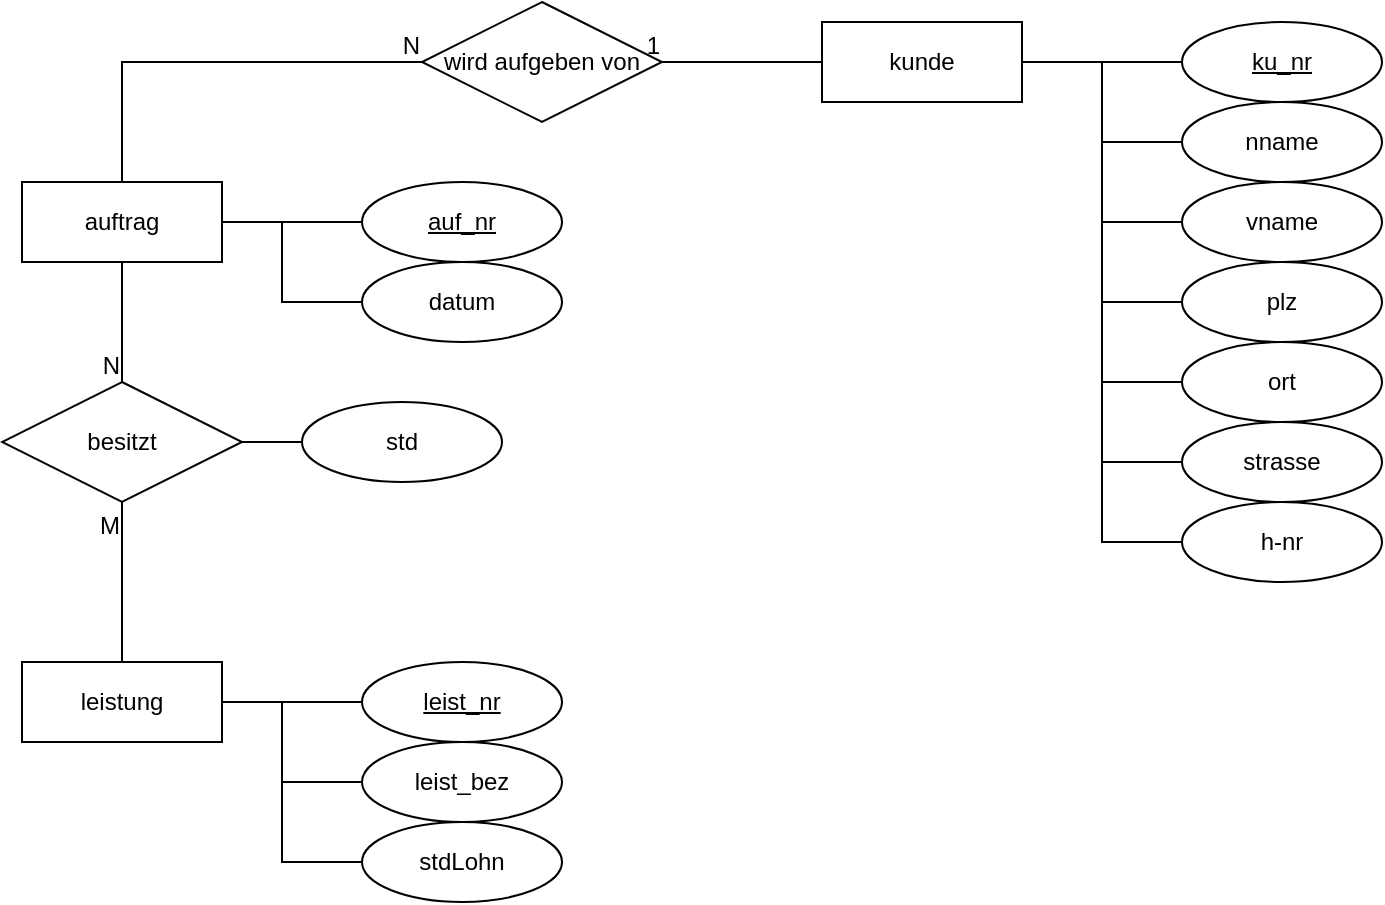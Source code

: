 <mxfile version="24.0.4" type="device">
  <diagram id="R2lEEEUBdFMjLlhIrx00" name="Page-1">
    <mxGraphModel dx="1791" dy="1212" grid="1" gridSize="10" guides="1" tooltips="1" connect="1" arrows="1" fold="1" page="1" pageScale="1" pageWidth="850" pageHeight="1100" math="0" shadow="0" extFonts="Permanent Marker^https://fonts.googleapis.com/css?family=Permanent+Marker">
      <root>
        <mxCell id="0" />
        <mxCell id="1" parent="0" />
        <mxCell id="WS3lFItaLBJ8K-O27BAu-2" value="leistung" style="whiteSpace=wrap;html=1;align=center;" vertex="1" parent="1">
          <mxGeometry x="110" y="430" width="100" height="40" as="geometry" />
        </mxCell>
        <mxCell id="WS3lFItaLBJ8K-O27BAu-3" value="auftrag" style="whiteSpace=wrap;html=1;align=center;" vertex="1" parent="1">
          <mxGeometry x="110" y="190" width="100" height="40" as="geometry" />
        </mxCell>
        <mxCell id="WS3lFItaLBJ8K-O27BAu-5" value="kunde" style="whiteSpace=wrap;html=1;align=center;" vertex="1" parent="1">
          <mxGeometry x="510" y="110" width="100" height="40" as="geometry" />
        </mxCell>
        <mxCell id="WS3lFItaLBJ8K-O27BAu-6" value="besitzt" style="shape=rhombus;perimeter=rhombusPerimeter;whiteSpace=wrap;html=1;align=center;" vertex="1" parent="1">
          <mxGeometry x="100" y="290" width="120" height="60" as="geometry" />
        </mxCell>
        <mxCell id="WS3lFItaLBJ8K-O27BAu-8" value="" style="endArrow=none;html=1;rounded=0;entryX=0.5;entryY=1;entryDx=0;entryDy=0;exitX=0.5;exitY=0;exitDx=0;exitDy=0;" edge="1" parent="1" source="WS3lFItaLBJ8K-O27BAu-2" target="WS3lFItaLBJ8K-O27BAu-6">
          <mxGeometry relative="1" as="geometry">
            <mxPoint x="320" y="1000" as="sourcePoint" />
            <mxPoint x="480" y="1000" as="targetPoint" />
          </mxGeometry>
        </mxCell>
        <mxCell id="WS3lFItaLBJ8K-O27BAu-9" value="M" style="resizable=0;html=1;whiteSpace=wrap;align=right;verticalAlign=bottom;" connectable="0" vertex="1" parent="WS3lFItaLBJ8K-O27BAu-8">
          <mxGeometry x="1" relative="1" as="geometry">
            <mxPoint y="20" as="offset" />
          </mxGeometry>
        </mxCell>
        <mxCell id="WS3lFItaLBJ8K-O27BAu-10" value="" style="endArrow=none;html=1;rounded=0;entryX=0.5;entryY=0;entryDx=0;entryDy=0;exitX=0.5;exitY=1;exitDx=0;exitDy=0;" edge="1" parent="1" source="WS3lFItaLBJ8K-O27BAu-3" target="WS3lFItaLBJ8K-O27BAu-6">
          <mxGeometry relative="1" as="geometry">
            <mxPoint x="180" y="760" as="sourcePoint" />
            <mxPoint x="340" y="760" as="targetPoint" />
          </mxGeometry>
        </mxCell>
        <mxCell id="WS3lFItaLBJ8K-O27BAu-11" value="N" style="resizable=0;html=1;whiteSpace=wrap;align=right;verticalAlign=bottom;" connectable="0" vertex="1" parent="WS3lFItaLBJ8K-O27BAu-10">
          <mxGeometry x="1" relative="1" as="geometry" />
        </mxCell>
        <mxCell id="WS3lFItaLBJ8K-O27BAu-12" value="std" style="ellipse;whiteSpace=wrap;html=1;align=center;" vertex="1" parent="1">
          <mxGeometry x="250" y="300" width="100" height="40" as="geometry" />
        </mxCell>
        <mxCell id="WS3lFItaLBJ8K-O27BAu-13" value="" style="endArrow=none;html=1;rounded=0;exitX=1;exitY=0.5;exitDx=0;exitDy=0;entryX=0;entryY=0.5;entryDx=0;entryDy=0;" edge="1" parent="1" source="WS3lFItaLBJ8K-O27BAu-6" target="WS3lFItaLBJ8K-O27BAu-12">
          <mxGeometry relative="1" as="geometry">
            <mxPoint x="320" y="790" as="sourcePoint" />
            <mxPoint x="480" y="790" as="targetPoint" />
          </mxGeometry>
        </mxCell>
        <mxCell id="WS3lFItaLBJ8K-O27BAu-14" value="leist&lt;span style=&quot;background-color: initial;&quot;&gt;_nr&lt;/span&gt;" style="ellipse;whiteSpace=wrap;html=1;align=center;fontStyle=4;" vertex="1" parent="1">
          <mxGeometry x="280" y="430" width="100" height="40" as="geometry" />
        </mxCell>
        <mxCell id="WS3lFItaLBJ8K-O27BAu-15" value="nname" style="ellipse;whiteSpace=wrap;html=1;align=center;" vertex="1" parent="1">
          <mxGeometry x="690" y="150" width="100" height="40" as="geometry" />
        </mxCell>
        <mxCell id="WS3lFItaLBJ8K-O27BAu-16" value="vname" style="ellipse;whiteSpace=wrap;html=1;align=center;" vertex="1" parent="1">
          <mxGeometry x="690" y="190" width="100" height="40" as="geometry" />
        </mxCell>
        <mxCell id="WS3lFItaLBJ8K-O27BAu-17" value="ku_nr" style="ellipse;whiteSpace=wrap;html=1;align=center;fontStyle=4;" vertex="1" parent="1">
          <mxGeometry x="690" y="110" width="100" height="40" as="geometry" />
        </mxCell>
        <mxCell id="WS3lFItaLBJ8K-O27BAu-19" value="plz" style="ellipse;whiteSpace=wrap;html=1;align=center;" vertex="1" parent="1">
          <mxGeometry x="690" y="230" width="100" height="40" as="geometry" />
        </mxCell>
        <mxCell id="WS3lFItaLBJ8K-O27BAu-20" value="ort" style="ellipse;whiteSpace=wrap;html=1;align=center;" vertex="1" parent="1">
          <mxGeometry x="690" y="270" width="100" height="40" as="geometry" />
        </mxCell>
        <mxCell id="WS3lFItaLBJ8K-O27BAu-21" value="strasse" style="ellipse;whiteSpace=wrap;html=1;align=center;" vertex="1" parent="1">
          <mxGeometry x="690" y="310" width="100" height="40" as="geometry" />
        </mxCell>
        <mxCell id="WS3lFItaLBJ8K-O27BAu-22" value="h-nr" style="ellipse;whiteSpace=wrap;html=1;align=center;" vertex="1" parent="1">
          <mxGeometry x="690" y="350" width="100" height="40" as="geometry" />
        </mxCell>
        <mxCell id="WS3lFItaLBJ8K-O27BAu-23" value="" style="endArrow=none;html=1;rounded=0;exitX=1;exitY=0.5;exitDx=0;exitDy=0;entryX=0;entryY=0.5;entryDx=0;entryDy=0;" edge="1" parent="1" source="WS3lFItaLBJ8K-O27BAu-5" target="WS3lFItaLBJ8K-O27BAu-17">
          <mxGeometry relative="1" as="geometry">
            <mxPoint x="210" y="660" as="sourcePoint" />
            <mxPoint x="370" y="660" as="targetPoint" />
          </mxGeometry>
        </mxCell>
        <mxCell id="WS3lFItaLBJ8K-O27BAu-24" value="" style="endArrow=none;html=1;rounded=0;entryX=0;entryY=0.5;entryDx=0;entryDy=0;" edge="1" parent="1" target="WS3lFItaLBJ8K-O27BAu-15">
          <mxGeometry relative="1" as="geometry">
            <mxPoint x="650" y="130" as="sourcePoint" />
            <mxPoint x="660" y="550" as="targetPoint" />
            <Array as="points">
              <mxPoint x="650" y="170" />
            </Array>
          </mxGeometry>
        </mxCell>
        <mxCell id="WS3lFItaLBJ8K-O27BAu-25" value="" style="endArrow=none;html=1;rounded=0;entryX=0;entryY=0.5;entryDx=0;entryDy=0;" edge="1" parent="1">
          <mxGeometry relative="1" as="geometry">
            <mxPoint x="650" y="170" as="sourcePoint" />
            <mxPoint x="690" y="210" as="targetPoint" />
            <Array as="points">
              <mxPoint x="650" y="210" />
            </Array>
          </mxGeometry>
        </mxCell>
        <mxCell id="WS3lFItaLBJ8K-O27BAu-26" value="" style="endArrow=none;html=1;rounded=0;entryX=0;entryY=0.5;entryDx=0;entryDy=0;" edge="1" parent="1">
          <mxGeometry relative="1" as="geometry">
            <mxPoint x="650" y="210" as="sourcePoint" />
            <mxPoint x="690" y="250" as="targetPoint" />
            <Array as="points">
              <mxPoint x="650" y="250" />
            </Array>
          </mxGeometry>
        </mxCell>
        <mxCell id="WS3lFItaLBJ8K-O27BAu-27" value="" style="endArrow=none;html=1;rounded=0;entryX=0;entryY=0.5;entryDx=0;entryDy=0;" edge="1" parent="1">
          <mxGeometry relative="1" as="geometry">
            <mxPoint x="650" y="250" as="sourcePoint" />
            <mxPoint x="690" y="290" as="targetPoint" />
            <Array as="points">
              <mxPoint x="650" y="290" />
            </Array>
          </mxGeometry>
        </mxCell>
        <mxCell id="WS3lFItaLBJ8K-O27BAu-28" value="" style="endArrow=none;html=1;rounded=0;entryX=0;entryY=0.5;entryDx=0;entryDy=0;" edge="1" parent="1">
          <mxGeometry relative="1" as="geometry">
            <mxPoint x="650" y="290" as="sourcePoint" />
            <mxPoint x="690" y="330" as="targetPoint" />
            <Array as="points">
              <mxPoint x="650" y="330" />
            </Array>
          </mxGeometry>
        </mxCell>
        <mxCell id="WS3lFItaLBJ8K-O27BAu-29" value="" style="endArrow=none;html=1;rounded=0;entryX=0;entryY=0.5;entryDx=0;entryDy=0;" edge="1" parent="1">
          <mxGeometry relative="1" as="geometry">
            <mxPoint x="650" y="330" as="sourcePoint" />
            <mxPoint x="690" y="370" as="targetPoint" />
            <Array as="points">
              <mxPoint x="650" y="370" />
            </Array>
          </mxGeometry>
        </mxCell>
        <mxCell id="WS3lFItaLBJ8K-O27BAu-30" value="wird aufgeben von" style="shape=rhombus;perimeter=rhombusPerimeter;whiteSpace=wrap;html=1;align=center;" vertex="1" parent="1">
          <mxGeometry x="310" y="100" width="120" height="60" as="geometry" />
        </mxCell>
        <mxCell id="WS3lFItaLBJ8K-O27BAu-31" value="" style="endArrow=none;html=1;rounded=0;entryX=1;entryY=0.5;entryDx=0;entryDy=0;exitX=0;exitY=0.5;exitDx=0;exitDy=0;" edge="1" parent="1" source="WS3lFItaLBJ8K-O27BAu-5" target="WS3lFItaLBJ8K-O27BAu-30">
          <mxGeometry relative="1" as="geometry">
            <mxPoint x="350" y="190" as="sourcePoint" />
            <mxPoint x="510" y="190" as="targetPoint" />
          </mxGeometry>
        </mxCell>
        <mxCell id="WS3lFItaLBJ8K-O27BAu-32" value="1" style="resizable=0;html=1;whiteSpace=wrap;align=right;verticalAlign=bottom;" connectable="0" vertex="1" parent="WS3lFItaLBJ8K-O27BAu-31">
          <mxGeometry x="1" relative="1" as="geometry" />
        </mxCell>
        <mxCell id="WS3lFItaLBJ8K-O27BAu-33" value="" style="endArrow=none;html=1;rounded=0;exitX=0.5;exitY=0;exitDx=0;exitDy=0;entryX=0;entryY=0.5;entryDx=0;entryDy=0;" edge="1" parent="1" source="WS3lFItaLBJ8K-O27BAu-3" target="WS3lFItaLBJ8K-O27BAu-30">
          <mxGeometry relative="1" as="geometry">
            <mxPoint x="260" y="190" as="sourcePoint" />
            <mxPoint x="420" y="190" as="targetPoint" />
            <Array as="points">
              <mxPoint x="160" y="130" />
            </Array>
          </mxGeometry>
        </mxCell>
        <mxCell id="WS3lFItaLBJ8K-O27BAu-34" value="N" style="resizable=0;html=1;whiteSpace=wrap;align=right;verticalAlign=bottom;" connectable="0" vertex="1" parent="WS3lFItaLBJ8K-O27BAu-33">
          <mxGeometry x="1" relative="1" as="geometry" />
        </mxCell>
        <mxCell id="WS3lFItaLBJ8K-O27BAu-37" value="auf_nr" style="ellipse;whiteSpace=wrap;html=1;align=center;fontStyle=4;" vertex="1" parent="1">
          <mxGeometry x="280" y="190" width="100" height="40" as="geometry" />
        </mxCell>
        <mxCell id="WS3lFItaLBJ8K-O27BAu-38" value="" style="endArrow=none;html=1;rounded=0;exitX=1;exitY=0.5;exitDx=0;exitDy=0;entryX=0;entryY=0.5;entryDx=0;entryDy=0;" edge="1" parent="1" source="WS3lFItaLBJ8K-O27BAu-3" target="WS3lFItaLBJ8K-O27BAu-37">
          <mxGeometry relative="1" as="geometry">
            <mxPoint x="270" y="270" as="sourcePoint" />
            <mxPoint x="430" y="270" as="targetPoint" />
          </mxGeometry>
        </mxCell>
        <mxCell id="WS3lFItaLBJ8K-O27BAu-39" value="" style="endArrow=none;html=1;rounded=0;entryX=0;entryY=0.5;entryDx=0;entryDy=0;" edge="1" parent="1" target="WS3lFItaLBJ8K-O27BAu-40">
          <mxGeometry relative="1" as="geometry">
            <mxPoint x="240" y="210" as="sourcePoint" />
            <mxPoint x="280" y="250" as="targetPoint" />
            <Array as="points">
              <mxPoint x="240" y="250" />
            </Array>
          </mxGeometry>
        </mxCell>
        <mxCell id="WS3lFItaLBJ8K-O27BAu-40" value="datum" style="ellipse;whiteSpace=wrap;html=1;align=center;" vertex="1" parent="1">
          <mxGeometry x="280" y="230" width="100" height="40" as="geometry" />
        </mxCell>
        <mxCell id="WS3lFItaLBJ8K-O27BAu-41" value="" style="endArrow=none;html=1;rounded=0;exitX=1;exitY=0.5;exitDx=0;exitDy=0;entryX=0;entryY=0.5;entryDx=0;entryDy=0;" edge="1" parent="1" source="WS3lFItaLBJ8K-O27BAu-2" target="WS3lFItaLBJ8K-O27BAu-14">
          <mxGeometry relative="1" as="geometry">
            <mxPoint x="220" y="510" as="sourcePoint" />
            <mxPoint x="290" y="510" as="targetPoint" />
          </mxGeometry>
        </mxCell>
        <mxCell id="WS3lFItaLBJ8K-O27BAu-42" value="" style="endArrow=none;html=1;rounded=0;entryX=0;entryY=0.5;entryDx=0;entryDy=0;" edge="1" parent="1" target="WS3lFItaLBJ8K-O27BAu-43">
          <mxGeometry relative="1" as="geometry">
            <mxPoint x="240" y="450" as="sourcePoint" />
            <mxPoint x="280" y="490" as="targetPoint" />
            <Array as="points">
              <mxPoint x="240" y="490" />
            </Array>
          </mxGeometry>
        </mxCell>
        <mxCell id="WS3lFItaLBJ8K-O27BAu-43" value="leist_bez" style="ellipse;whiteSpace=wrap;html=1;align=center;" vertex="1" parent="1">
          <mxGeometry x="280" y="470" width="100" height="40" as="geometry" />
        </mxCell>
        <mxCell id="WS3lFItaLBJ8K-O27BAu-44" value="stdLohn" style="ellipse;whiteSpace=wrap;html=1;align=center;" vertex="1" parent="1">
          <mxGeometry x="280" y="510" width="100" height="40" as="geometry" />
        </mxCell>
        <mxCell id="WS3lFItaLBJ8K-O27BAu-45" value="" style="endArrow=none;html=1;rounded=0;" edge="1" parent="1">
          <mxGeometry relative="1" as="geometry">
            <mxPoint x="240" y="490" as="sourcePoint" />
            <mxPoint x="280" y="530" as="targetPoint" />
            <Array as="points">
              <mxPoint x="240" y="530" />
            </Array>
          </mxGeometry>
        </mxCell>
      </root>
    </mxGraphModel>
  </diagram>
</mxfile>
